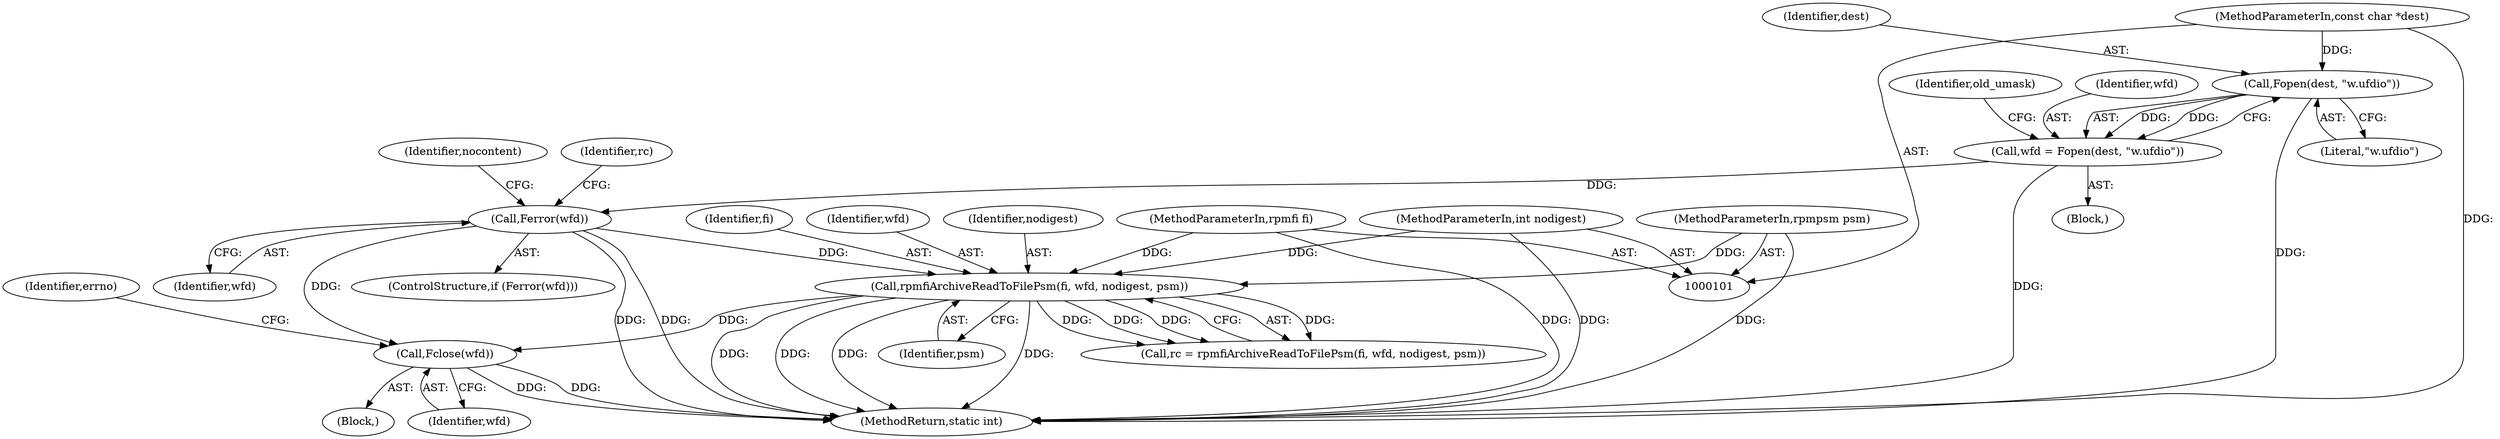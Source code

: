 digraph "1_rpm_404ef011c300207cdb1e531670384564aae04bdc@API" {
"1000155" [label="(Call,Fclose(wfd))"];
"1000142" [label="(Call,rpmfiArchiveReadToFilePsm(fi, wfd, nodigest, psm))"];
"1000102" [label="(MethodParameterIn,rpmfi fi)"];
"1000130" [label="(Call,Ferror(wfd))"];
"1000122" [label="(Call,wfd = Fopen(dest, \"w.ufdio\"))"];
"1000124" [label="(Call,Fopen(dest, \"w.ufdio\"))"];
"1000103" [label="(MethodParameterIn,const char *dest)"];
"1000105" [label="(MethodParameterIn,int nodigest)"];
"1000104" [label="(MethodParameterIn,rpmpsm psm)"];
"1000139" [label="(Identifier,nocontent)"];
"1000122" [label="(Call,wfd = Fopen(dest, \"w.ufdio\"))"];
"1000105" [label="(MethodParameterIn,int nodigest)"];
"1000102" [label="(MethodParameterIn,rpmfi fi)"];
"1000124" [label="(Call,Fopen(dest, \"w.ufdio\"))"];
"1000158" [label="(Identifier,errno)"];
"1000116" [label="(Block,)"];
"1000123" [label="(Identifier,wfd)"];
"1000131" [label="(Identifier,wfd)"];
"1000126" [label="(Literal,\"w.ufdio\")"];
"1000130" [label="(Call,Ferror(wfd))"];
"1000162" [label="(MethodReturn,static int)"];
"1000128" [label="(Identifier,old_umask)"];
"1000104" [label="(MethodParameterIn,rpmpsm psm)"];
"1000142" [label="(Call,rpmfiArchiveReadToFilePsm(fi, wfd, nodigest, psm))"];
"1000150" [label="(Block,)"];
"1000129" [label="(ControlStructure,if (Ferror(wfd)))"];
"1000103" [label="(MethodParameterIn,const char *dest)"];
"1000125" [label="(Identifier,dest)"];
"1000146" [label="(Identifier,psm)"];
"1000143" [label="(Identifier,fi)"];
"1000144" [label="(Identifier,wfd)"];
"1000156" [label="(Identifier,wfd)"];
"1000134" [label="(Identifier,rc)"];
"1000155" [label="(Call,Fclose(wfd))"];
"1000145" [label="(Identifier,nodigest)"];
"1000140" [label="(Call,rc = rpmfiArchiveReadToFilePsm(fi, wfd, nodigest, psm))"];
"1000155" -> "1000150"  [label="AST: "];
"1000155" -> "1000156"  [label="CFG: "];
"1000156" -> "1000155"  [label="AST: "];
"1000158" -> "1000155"  [label="CFG: "];
"1000155" -> "1000162"  [label="DDG: "];
"1000155" -> "1000162"  [label="DDG: "];
"1000142" -> "1000155"  [label="DDG: "];
"1000130" -> "1000155"  [label="DDG: "];
"1000142" -> "1000140"  [label="AST: "];
"1000142" -> "1000146"  [label="CFG: "];
"1000143" -> "1000142"  [label="AST: "];
"1000144" -> "1000142"  [label="AST: "];
"1000145" -> "1000142"  [label="AST: "];
"1000146" -> "1000142"  [label="AST: "];
"1000140" -> "1000142"  [label="CFG: "];
"1000142" -> "1000162"  [label="DDG: "];
"1000142" -> "1000162"  [label="DDG: "];
"1000142" -> "1000162"  [label="DDG: "];
"1000142" -> "1000162"  [label="DDG: "];
"1000142" -> "1000140"  [label="DDG: "];
"1000142" -> "1000140"  [label="DDG: "];
"1000142" -> "1000140"  [label="DDG: "];
"1000142" -> "1000140"  [label="DDG: "];
"1000102" -> "1000142"  [label="DDG: "];
"1000130" -> "1000142"  [label="DDG: "];
"1000105" -> "1000142"  [label="DDG: "];
"1000104" -> "1000142"  [label="DDG: "];
"1000102" -> "1000101"  [label="AST: "];
"1000102" -> "1000162"  [label="DDG: "];
"1000130" -> "1000129"  [label="AST: "];
"1000130" -> "1000131"  [label="CFG: "];
"1000131" -> "1000130"  [label="AST: "];
"1000134" -> "1000130"  [label="CFG: "];
"1000139" -> "1000130"  [label="CFG: "];
"1000130" -> "1000162"  [label="DDG: "];
"1000130" -> "1000162"  [label="DDG: "];
"1000122" -> "1000130"  [label="DDG: "];
"1000122" -> "1000116"  [label="AST: "];
"1000122" -> "1000124"  [label="CFG: "];
"1000123" -> "1000122"  [label="AST: "];
"1000124" -> "1000122"  [label="AST: "];
"1000128" -> "1000122"  [label="CFG: "];
"1000122" -> "1000162"  [label="DDG: "];
"1000124" -> "1000122"  [label="DDG: "];
"1000124" -> "1000122"  [label="DDG: "];
"1000124" -> "1000126"  [label="CFG: "];
"1000125" -> "1000124"  [label="AST: "];
"1000126" -> "1000124"  [label="AST: "];
"1000124" -> "1000162"  [label="DDG: "];
"1000103" -> "1000124"  [label="DDG: "];
"1000103" -> "1000101"  [label="AST: "];
"1000103" -> "1000162"  [label="DDG: "];
"1000105" -> "1000101"  [label="AST: "];
"1000105" -> "1000162"  [label="DDG: "];
"1000104" -> "1000101"  [label="AST: "];
"1000104" -> "1000162"  [label="DDG: "];
}

